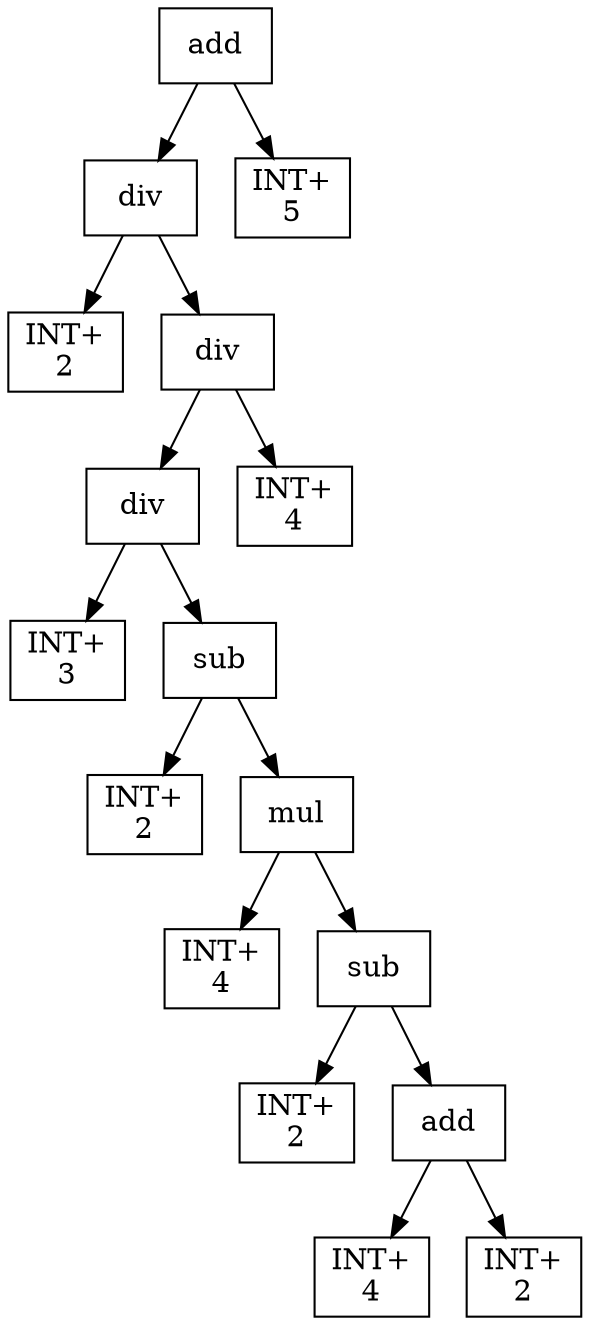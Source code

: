 digraph expr {
  node [shape=box];
  n1 [label="add"];
  n2 [label="div"];
  n3 [label="INT+\n2"];
  n4 [label="div"];
  n5 [label="div"];
  n6 [label="INT+\n3"];
  n7 [label="sub"];
  n8 [label="INT+\n2"];
  n9 [label="mul"];
  n10 [label="INT+\n4"];
  n11 [label="sub"];
  n12 [label="INT+\n2"];
  n13 [label="add"];
  n14 [label="INT+\n4"];
  n15 [label="INT+\n2"];
  n13 -> n14;
  n13 -> n15;
  n11 -> n12;
  n11 -> n13;
  n9 -> n10;
  n9 -> n11;
  n7 -> n8;
  n7 -> n9;
  n5 -> n6;
  n5 -> n7;
  n16 [label="INT+\n4"];
  n4 -> n5;
  n4 -> n16;
  n2 -> n3;
  n2 -> n4;
  n17 [label="INT+\n5"];
  n1 -> n2;
  n1 -> n17;
}